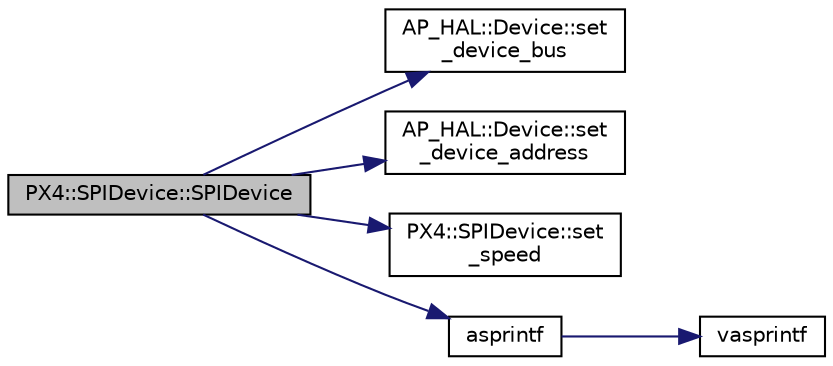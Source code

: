 digraph "PX4::SPIDevice::SPIDevice"
{
 // INTERACTIVE_SVG=YES
  edge [fontname="Helvetica",fontsize="10",labelfontname="Helvetica",labelfontsize="10"];
  node [fontname="Helvetica",fontsize="10",shape=record];
  rankdir="LR";
  Node1 [label="PX4::SPIDevice::SPIDevice",height=0.2,width=0.4,color="black", fillcolor="grey75", style="filled", fontcolor="black"];
  Node1 -> Node2 [color="midnightblue",fontsize="10",style="solid",fontname="Helvetica"];
  Node2 [label="AP_HAL::Device::set\l_device_bus",height=0.2,width=0.4,color="black", fillcolor="white", style="filled",URL="$classAP__HAL_1_1Device.html#a5f5d708368bd4779f30377409b56bbca"];
  Node1 -> Node3 [color="midnightblue",fontsize="10",style="solid",fontname="Helvetica"];
  Node3 [label="AP_HAL::Device::set\l_device_address",height=0.2,width=0.4,color="black", fillcolor="white", style="filled",URL="$classAP__HAL_1_1Device.html#afb5df3da326300740856c48d338d4cf2"];
  Node1 -> Node4 [color="midnightblue",fontsize="10",style="solid",fontname="Helvetica"];
  Node4 [label="PX4::SPIDevice::set\l_speed",height=0.2,width=0.4,color="black", fillcolor="white", style="filled",URL="$classPX4_1_1SPIDevice.html#adafc449c2f5270734373d1a68285fd3e"];
  Node1 -> Node5 [color="midnightblue",fontsize="10",style="solid",fontname="Helvetica"];
  Node5 [label="asprintf",height=0.2,width=0.4,color="black", fillcolor="white", style="filled",URL="$replace_8cpp.html#a28a648dd20504ebc0c03623a28d82c93"];
  Node5 -> Node6 [color="midnightblue",fontsize="10",style="solid",fontname="Helvetica"];
  Node6 [label="vasprintf",height=0.2,width=0.4,color="black", fillcolor="white", style="filled",URL="$replace_8cpp.html#a4e85b35525311e653744c2bfd3e9971e"];
}
